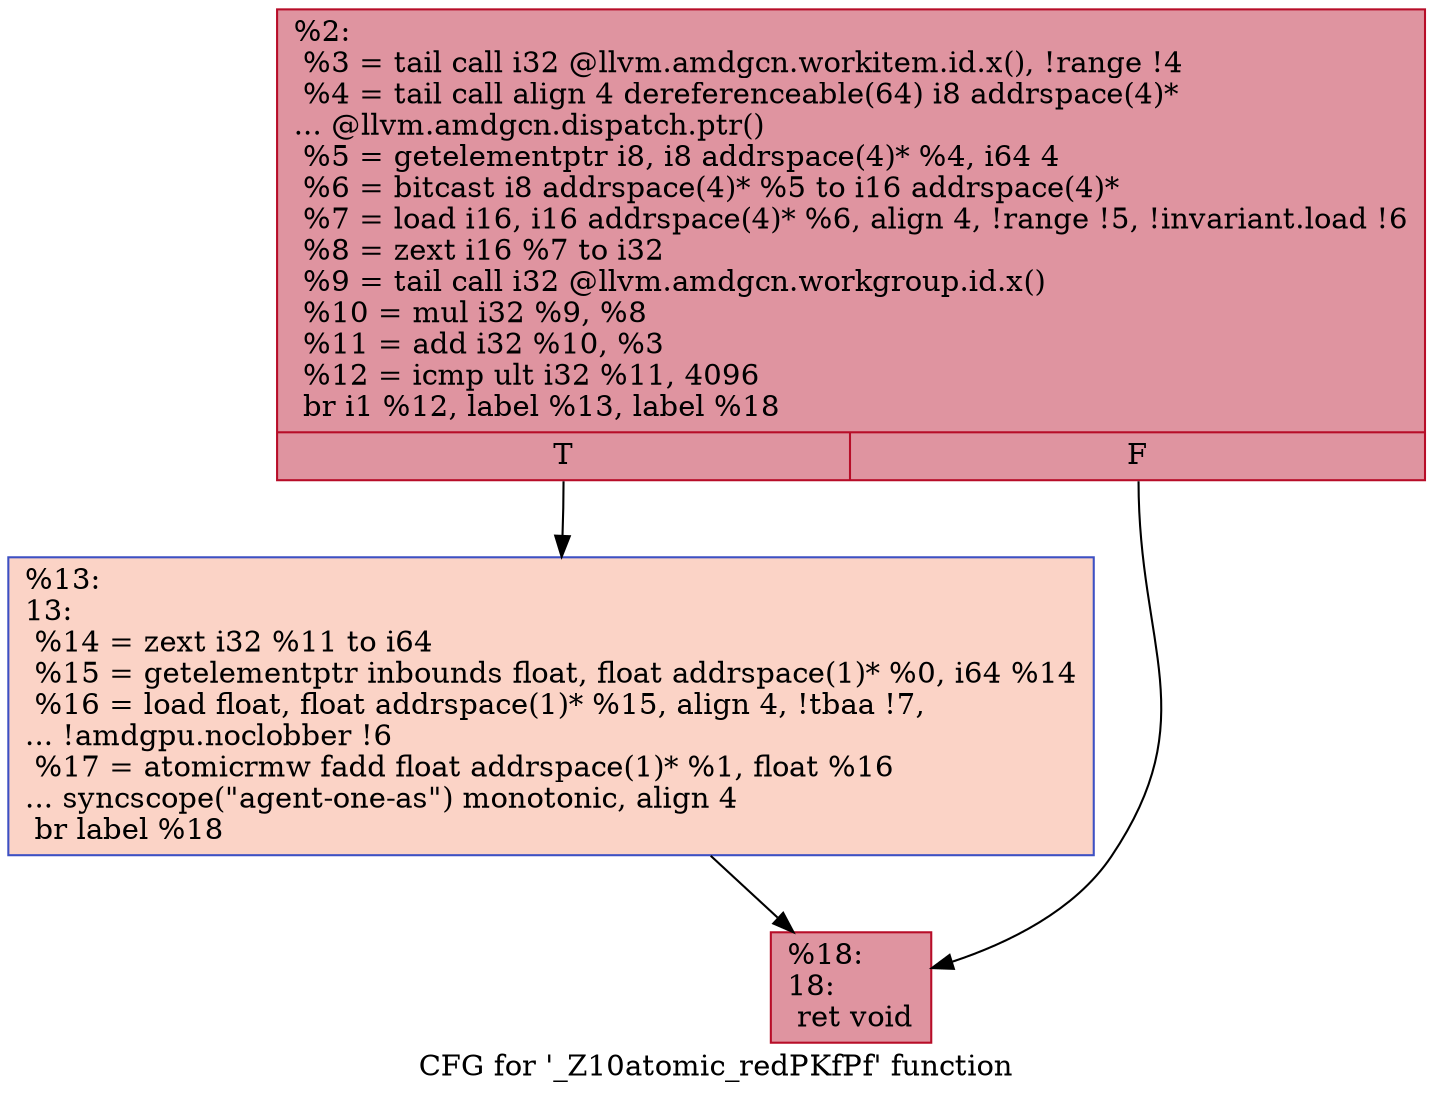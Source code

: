 digraph "CFG for '_Z10atomic_redPKfPf' function" {
	label="CFG for '_Z10atomic_redPKfPf' function";

	Node0x5f13f40 [shape=record,color="#b70d28ff", style=filled, fillcolor="#b70d2870",label="{%2:\l  %3 = tail call i32 @llvm.amdgcn.workitem.id.x(), !range !4\l  %4 = tail call align 4 dereferenceable(64) i8 addrspace(4)*\l... @llvm.amdgcn.dispatch.ptr()\l  %5 = getelementptr i8, i8 addrspace(4)* %4, i64 4\l  %6 = bitcast i8 addrspace(4)* %5 to i16 addrspace(4)*\l  %7 = load i16, i16 addrspace(4)* %6, align 4, !range !5, !invariant.load !6\l  %8 = zext i16 %7 to i32\l  %9 = tail call i32 @llvm.amdgcn.workgroup.id.x()\l  %10 = mul i32 %9, %8\l  %11 = add i32 %10, %3\l  %12 = icmp ult i32 %11, 4096\l  br i1 %12, label %13, label %18\l|{<s0>T|<s1>F}}"];
	Node0x5f13f40:s0 -> Node0x5f15e40;
	Node0x5f13f40:s1 -> Node0x5f15ed0;
	Node0x5f15e40 [shape=record,color="#3d50c3ff", style=filled, fillcolor="#f59c7d70",label="{%13:\l13:                                               \l  %14 = zext i32 %11 to i64\l  %15 = getelementptr inbounds float, float addrspace(1)* %0, i64 %14\l  %16 = load float, float addrspace(1)* %15, align 4, !tbaa !7,\l... !amdgpu.noclobber !6\l  %17 = atomicrmw fadd float addrspace(1)* %1, float %16\l... syncscope(\"agent-one-as\") monotonic, align 4\l  br label %18\l}"];
	Node0x5f15e40 -> Node0x5f15ed0;
	Node0x5f15ed0 [shape=record,color="#b70d28ff", style=filled, fillcolor="#b70d2870",label="{%18:\l18:                                               \l  ret void\l}"];
}
